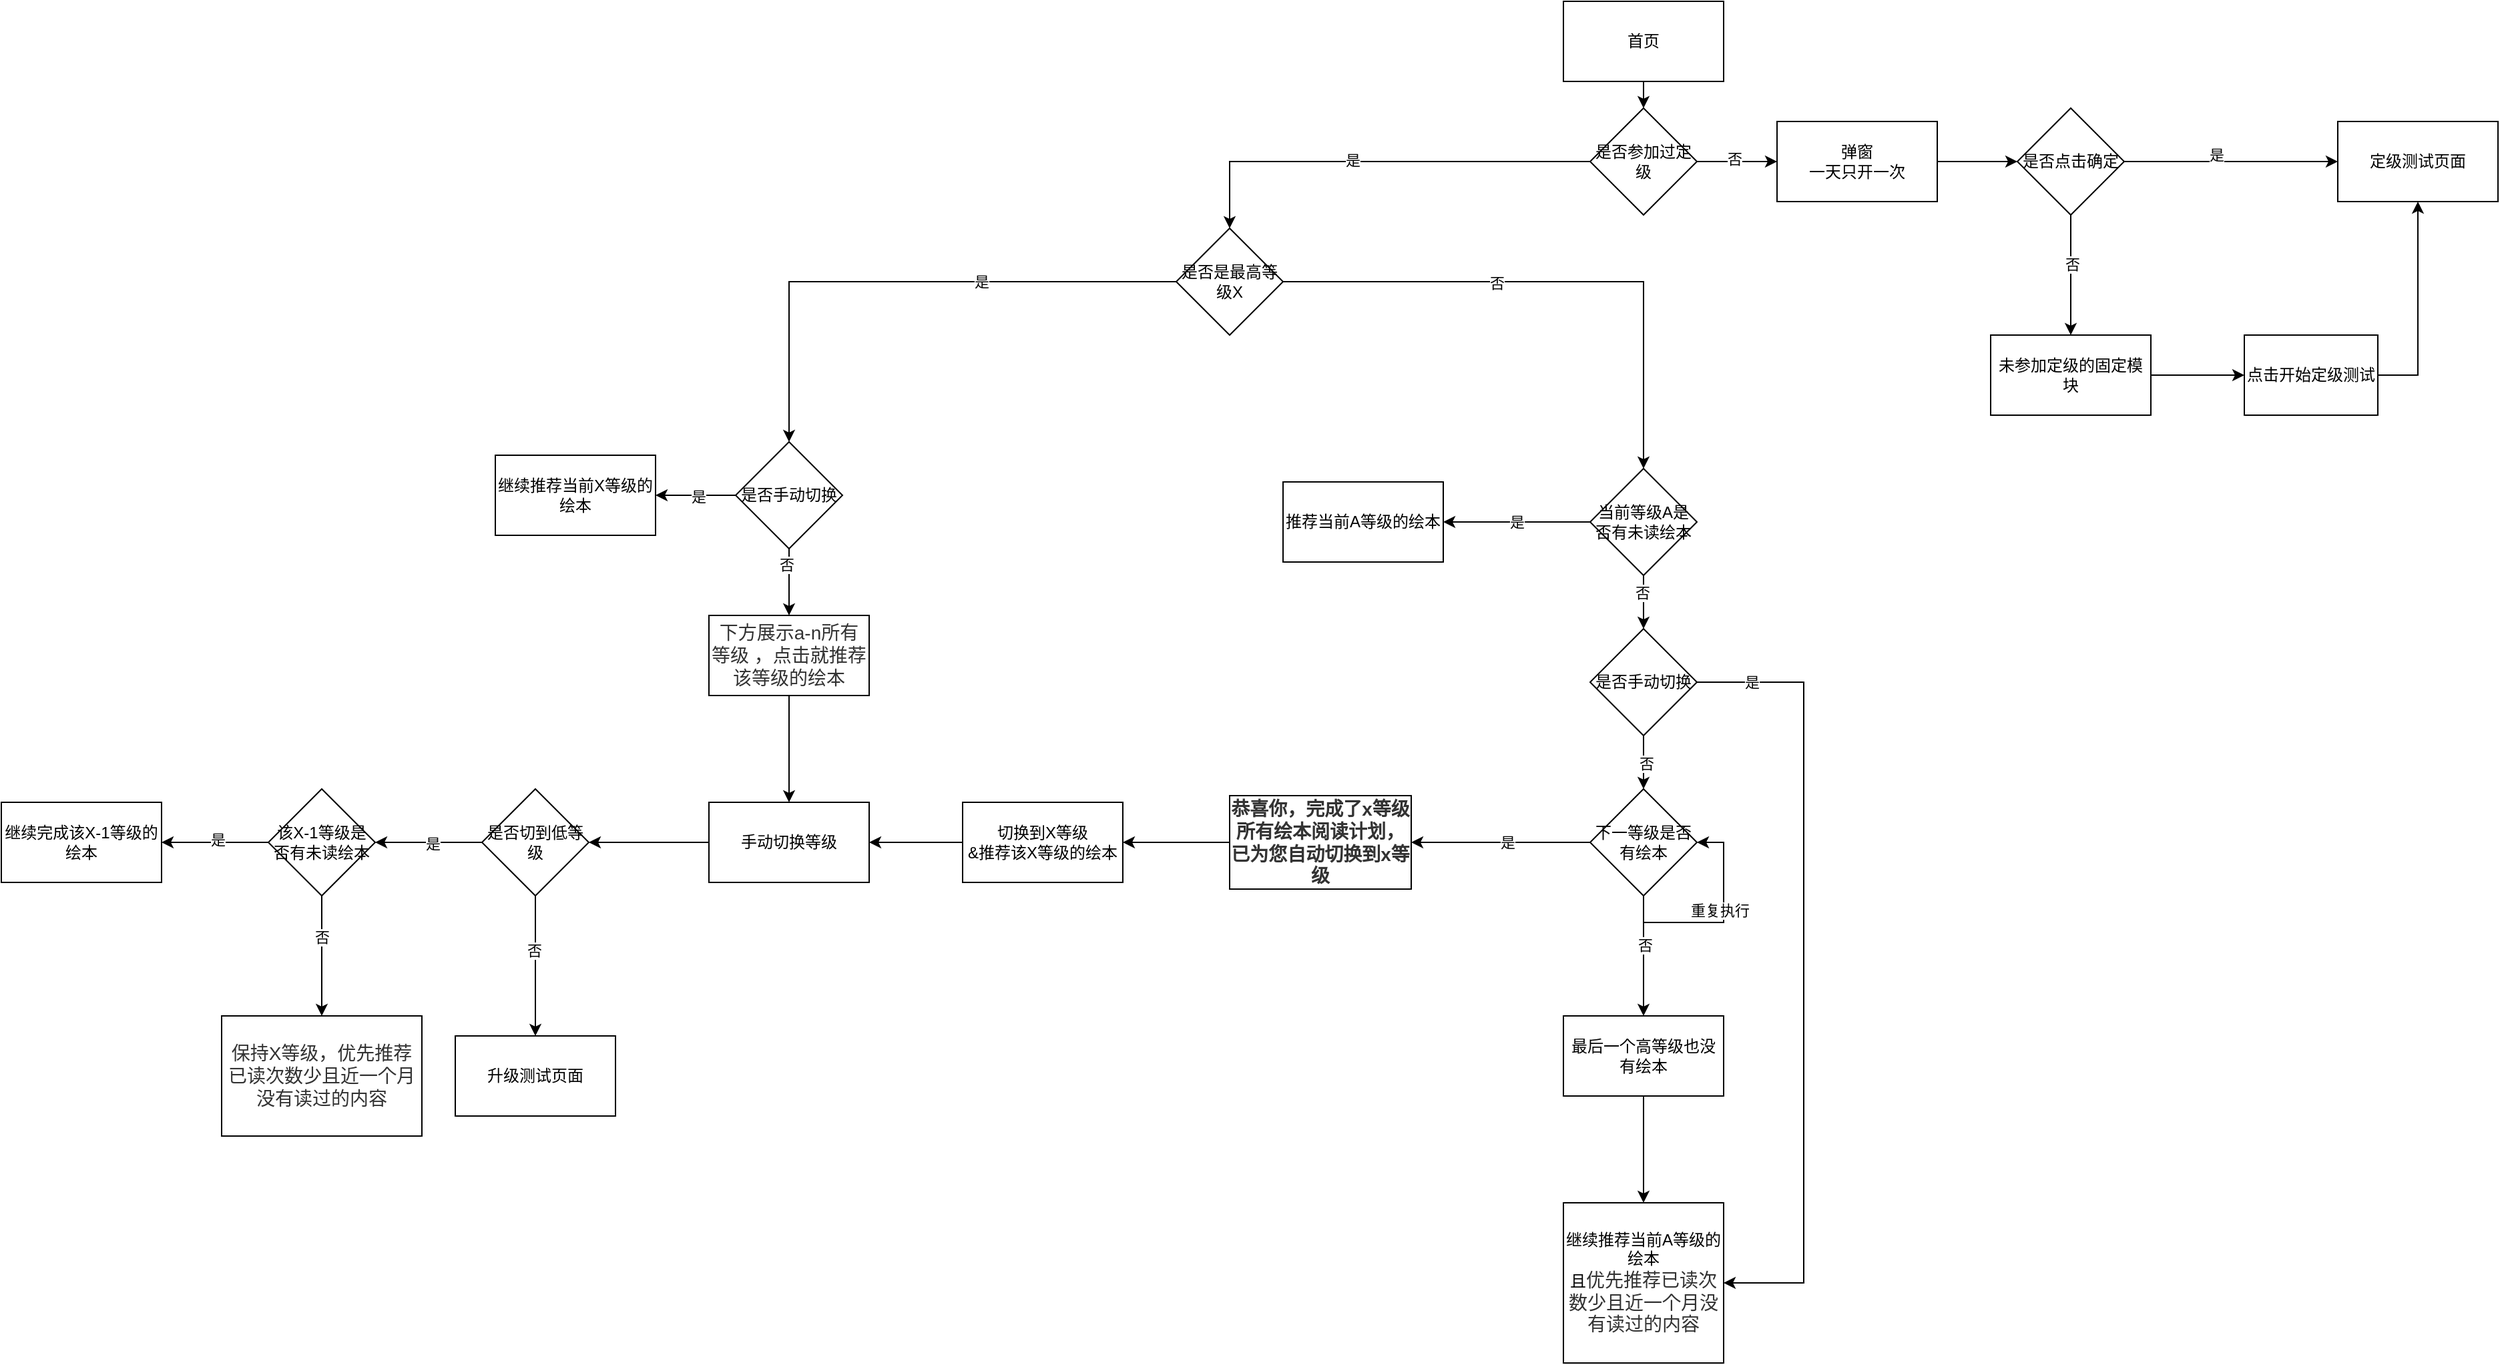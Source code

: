 <mxfile version="26.0.4">
  <diagram name="第 1 页" id="RPi_ARX3tW9veVK4ssUp">
    <mxGraphModel dx="2190" dy="771" grid="1" gridSize="10" guides="1" tooltips="1" connect="1" arrows="1" fold="1" page="1" pageScale="1" pageWidth="827" pageHeight="1169" background="none" math="0" shadow="0">
      <root>
        <mxCell id="0" />
        <mxCell id="1" parent="0" />
        <mxCell id="F8qa6loXPdCm1SMCr3XP-10" style="edgeStyle=orthogonalEdgeStyle;rounded=0;orthogonalLoop=1;jettySize=auto;html=1;exitX=0.5;exitY=1;exitDx=0;exitDy=0;entryX=0.5;entryY=0;entryDx=0;entryDy=0;" edge="1" parent="1" source="F8qa6loXPdCm1SMCr3XP-1" target="F8qa6loXPdCm1SMCr3XP-3">
          <mxGeometry relative="1" as="geometry" />
        </mxCell>
        <mxCell id="F8qa6loXPdCm1SMCr3XP-1" value="首页" style="rounded=0;whiteSpace=wrap;html=1;" vertex="1" parent="1">
          <mxGeometry x="380" y="20" width="120" height="60" as="geometry" />
        </mxCell>
        <mxCell id="F8qa6loXPdCm1SMCr3XP-5" style="edgeStyle=orthogonalEdgeStyle;rounded=0;orthogonalLoop=1;jettySize=auto;html=1;exitX=1;exitY=0.5;exitDx=0;exitDy=0;entryX=0;entryY=0.5;entryDx=0;entryDy=0;" edge="1" parent="1" source="F8qa6loXPdCm1SMCr3XP-3" target="F8qa6loXPdCm1SMCr3XP-4">
          <mxGeometry relative="1" as="geometry" />
        </mxCell>
        <mxCell id="F8qa6loXPdCm1SMCr3XP-6" value="否" style="edgeLabel;html=1;align=center;verticalAlign=middle;resizable=0;points=[];" vertex="1" connectable="0" parent="F8qa6loXPdCm1SMCr3XP-5">
          <mxGeometry x="-0.067" y="2" relative="1" as="geometry">
            <mxPoint as="offset" />
          </mxGeometry>
        </mxCell>
        <mxCell id="F8qa6loXPdCm1SMCr3XP-149" style="edgeStyle=orthogonalEdgeStyle;rounded=0;orthogonalLoop=1;jettySize=auto;html=1;exitX=0;exitY=0.5;exitDx=0;exitDy=0;" edge="1" parent="1" source="F8qa6loXPdCm1SMCr3XP-3" target="F8qa6loXPdCm1SMCr3XP-111">
          <mxGeometry relative="1" as="geometry" />
        </mxCell>
        <mxCell id="F8qa6loXPdCm1SMCr3XP-150" value="是" style="edgeLabel;html=1;align=center;verticalAlign=middle;resizable=0;points=[];" vertex="1" connectable="0" parent="F8qa6loXPdCm1SMCr3XP-149">
          <mxGeometry x="0.117" y="-1" relative="1" as="geometry">
            <mxPoint as="offset" />
          </mxGeometry>
        </mxCell>
        <mxCell id="F8qa6loXPdCm1SMCr3XP-3" value="是否参加过定级" style="rhombus;whiteSpace=wrap;html=1;" vertex="1" parent="1">
          <mxGeometry x="400" y="100" width="80" height="80" as="geometry" />
        </mxCell>
        <mxCell id="F8qa6loXPdCm1SMCr3XP-145" style="edgeStyle=orthogonalEdgeStyle;rounded=0;orthogonalLoop=1;jettySize=auto;html=1;exitX=1;exitY=0.5;exitDx=0;exitDy=0;entryX=0;entryY=0.5;entryDx=0;entryDy=0;" edge="1" parent="1" source="F8qa6loXPdCm1SMCr3XP-4" target="F8qa6loXPdCm1SMCr3XP-12">
          <mxGeometry relative="1" as="geometry" />
        </mxCell>
        <mxCell id="F8qa6loXPdCm1SMCr3XP-4" value="弹窗&lt;br&gt;一天只开一次" style="whiteSpace=wrap;html=1;" vertex="1" parent="1">
          <mxGeometry x="540" y="110" width="120" height="60" as="geometry" />
        </mxCell>
        <mxCell id="F8qa6loXPdCm1SMCr3XP-29" style="edgeStyle=orthogonalEdgeStyle;rounded=0;orthogonalLoop=1;jettySize=auto;html=1;exitX=1;exitY=0.5;exitDx=0;exitDy=0;entryX=0;entryY=0.5;entryDx=0;entryDy=0;" edge="1" parent="1" source="F8qa6loXPdCm1SMCr3XP-12" target="F8qa6loXPdCm1SMCr3XP-28">
          <mxGeometry relative="1" as="geometry" />
        </mxCell>
        <mxCell id="F8qa6loXPdCm1SMCr3XP-148" value="是" style="edgeLabel;html=1;align=center;verticalAlign=middle;resizable=0;points=[];" vertex="1" connectable="0" parent="F8qa6loXPdCm1SMCr3XP-29">
          <mxGeometry x="-0.141" y="5" relative="1" as="geometry">
            <mxPoint as="offset" />
          </mxGeometry>
        </mxCell>
        <mxCell id="F8qa6loXPdCm1SMCr3XP-146" style="edgeStyle=orthogonalEdgeStyle;rounded=0;orthogonalLoop=1;jettySize=auto;html=1;exitX=0.5;exitY=1;exitDx=0;exitDy=0;entryX=0.5;entryY=0;entryDx=0;entryDy=0;" edge="1" parent="1" source="F8qa6loXPdCm1SMCr3XP-12" target="F8qa6loXPdCm1SMCr3XP-20">
          <mxGeometry relative="1" as="geometry" />
        </mxCell>
        <mxCell id="F8qa6loXPdCm1SMCr3XP-147" value="否" style="edgeLabel;html=1;align=center;verticalAlign=middle;resizable=0;points=[];" vertex="1" connectable="0" parent="F8qa6loXPdCm1SMCr3XP-146">
          <mxGeometry x="-0.175" y="1" relative="1" as="geometry">
            <mxPoint as="offset" />
          </mxGeometry>
        </mxCell>
        <mxCell id="F8qa6loXPdCm1SMCr3XP-12" value="是否点击确定" style="rhombus;whiteSpace=wrap;html=1;" vertex="1" parent="1">
          <mxGeometry x="720" y="100" width="80" height="80" as="geometry" />
        </mxCell>
        <mxCell id="F8qa6loXPdCm1SMCr3XP-33" style="edgeStyle=orthogonalEdgeStyle;rounded=0;orthogonalLoop=1;jettySize=auto;html=1;exitX=1;exitY=0.5;exitDx=0;exitDy=0;entryX=0;entryY=0.5;entryDx=0;entryDy=0;" edge="1" parent="1" source="F8qa6loXPdCm1SMCr3XP-20" target="F8qa6loXPdCm1SMCr3XP-26">
          <mxGeometry relative="1" as="geometry" />
        </mxCell>
        <mxCell id="F8qa6loXPdCm1SMCr3XP-20" value="未参加定级的固定模块" style="whiteSpace=wrap;html=1;" vertex="1" parent="1">
          <mxGeometry x="700" y="270" width="120" height="60" as="geometry" />
        </mxCell>
        <mxCell id="F8qa6loXPdCm1SMCr3XP-32" style="edgeStyle=orthogonalEdgeStyle;rounded=0;orthogonalLoop=1;jettySize=auto;html=1;exitX=1;exitY=0.5;exitDx=0;exitDy=0;entryX=0.5;entryY=1;entryDx=0;entryDy=0;" edge="1" parent="1" source="F8qa6loXPdCm1SMCr3XP-26" target="F8qa6loXPdCm1SMCr3XP-28">
          <mxGeometry relative="1" as="geometry" />
        </mxCell>
        <mxCell id="F8qa6loXPdCm1SMCr3XP-26" value="点击开始定级测试" style="whiteSpace=wrap;html=1;" vertex="1" parent="1">
          <mxGeometry x="890" y="270" width="100" height="60" as="geometry" />
        </mxCell>
        <mxCell id="F8qa6loXPdCm1SMCr3XP-28" value="定级测试页面" style="whiteSpace=wrap;html=1;" vertex="1" parent="1">
          <mxGeometry x="960" y="110" width="120" height="60" as="geometry" />
        </mxCell>
        <mxCell id="F8qa6loXPdCm1SMCr3XP-38" value="是" style="edgeStyle=orthogonalEdgeStyle;rounded=0;orthogonalLoop=1;jettySize=auto;html=1;" edge="1" parent="1" source="F8qa6loXPdCm1SMCr3XP-36" target="F8qa6loXPdCm1SMCr3XP-37">
          <mxGeometry relative="1" as="geometry">
            <mxPoint as="offset" />
          </mxGeometry>
        </mxCell>
        <mxCell id="F8qa6loXPdCm1SMCr3XP-130" style="edgeStyle=orthogonalEdgeStyle;rounded=0;orthogonalLoop=1;jettySize=auto;html=1;exitX=0.5;exitY=1;exitDx=0;exitDy=0;entryX=0.5;entryY=0;entryDx=0;entryDy=0;" edge="1" parent="1" source="F8qa6loXPdCm1SMCr3XP-36" target="F8qa6loXPdCm1SMCr3XP-120">
          <mxGeometry relative="1" as="geometry" />
        </mxCell>
        <mxCell id="F8qa6loXPdCm1SMCr3XP-135" value="否" style="edgeLabel;html=1;align=center;verticalAlign=middle;resizable=0;points=[];" vertex="1" connectable="0" parent="F8qa6loXPdCm1SMCr3XP-130">
          <mxGeometry x="-0.371" y="-1" relative="1" as="geometry">
            <mxPoint as="offset" />
          </mxGeometry>
        </mxCell>
        <mxCell id="F8qa6loXPdCm1SMCr3XP-36" value="当前等级A是否有未读绘本" style="rhombus;whiteSpace=wrap;html=1;" vertex="1" parent="1">
          <mxGeometry x="400" y="370" width="80" height="80" as="geometry" />
        </mxCell>
        <mxCell id="F8qa6loXPdCm1SMCr3XP-37" value="推荐当前A等级的绘本" style="whiteSpace=wrap;html=1;" vertex="1" parent="1">
          <mxGeometry x="170" y="380" width="120" height="60" as="geometry" />
        </mxCell>
        <mxCell id="F8qa6loXPdCm1SMCr3XP-50" value="" style="edgeStyle=orthogonalEdgeStyle;rounded=0;orthogonalLoop=1;jettySize=auto;html=1;" edge="1" parent="1" source="F8qa6loXPdCm1SMCr3XP-48" target="F8qa6loXPdCm1SMCr3XP-49">
          <mxGeometry relative="1" as="geometry" />
        </mxCell>
        <mxCell id="F8qa6loXPdCm1SMCr3XP-55" value="是" style="edgeLabel;html=1;align=center;verticalAlign=middle;resizable=0;points=[];" vertex="1" connectable="0" parent="F8qa6loXPdCm1SMCr3XP-50">
          <mxGeometry x="-0.067" relative="1" as="geometry">
            <mxPoint as="offset" />
          </mxGeometry>
        </mxCell>
        <mxCell id="F8qa6loXPdCm1SMCr3XP-57" value="" style="edgeStyle=orthogonalEdgeStyle;rounded=0;orthogonalLoop=1;jettySize=auto;html=1;" edge="1" parent="1" source="F8qa6loXPdCm1SMCr3XP-48" target="F8qa6loXPdCm1SMCr3XP-56">
          <mxGeometry relative="1" as="geometry" />
        </mxCell>
        <mxCell id="F8qa6loXPdCm1SMCr3XP-58" value="否" style="edgeLabel;html=1;align=center;verticalAlign=middle;resizable=0;points=[];" vertex="1" connectable="0" parent="F8qa6loXPdCm1SMCr3XP-57">
          <mxGeometry x="-0.178" y="1" relative="1" as="geometry">
            <mxPoint as="offset" />
          </mxGeometry>
        </mxCell>
        <mxCell id="F8qa6loXPdCm1SMCr3XP-48" value="下一等级是否有绘本" style="rhombus;whiteSpace=wrap;html=1;" vertex="1" parent="1">
          <mxGeometry x="400" y="610" width="80" height="80" as="geometry" />
        </mxCell>
        <mxCell id="F8qa6loXPdCm1SMCr3XP-64" style="edgeStyle=orthogonalEdgeStyle;rounded=0;orthogonalLoop=1;jettySize=auto;html=1;exitX=0;exitY=0.5;exitDx=0;exitDy=0;entryX=1;entryY=0.5;entryDx=0;entryDy=0;" edge="1" parent="1" source="F8qa6loXPdCm1SMCr3XP-49" target="F8qa6loXPdCm1SMCr3XP-63">
          <mxGeometry relative="1" as="geometry" />
        </mxCell>
        <mxCell id="F8qa6loXPdCm1SMCr3XP-49" value="&lt;strong style=&quot;color: rgb(51, 51, 51); font-family: Arial, sans-serif; font-size: 14px; text-align: left; background-color: rgb(255, 255, 255);&quot;&gt;恭喜你，完成了x等级所有绘本阅读计划，已为您自动切换到x等级&lt;/strong&gt;" style="whiteSpace=wrap;html=1;" vertex="1" parent="1">
          <mxGeometry x="130" y="615" width="136" height="70" as="geometry" />
        </mxCell>
        <mxCell id="F8qa6loXPdCm1SMCr3XP-53" style="edgeStyle=orthogonalEdgeStyle;rounded=0;orthogonalLoop=1;jettySize=auto;html=1;exitX=0.5;exitY=1;exitDx=0;exitDy=0;entryX=1;entryY=0.5;entryDx=0;entryDy=0;" edge="1" parent="1" source="F8qa6loXPdCm1SMCr3XP-48" target="F8qa6loXPdCm1SMCr3XP-48">
          <mxGeometry relative="1" as="geometry" />
        </mxCell>
        <mxCell id="F8qa6loXPdCm1SMCr3XP-54" value="重复执行" style="edgeLabel;html=1;align=center;verticalAlign=middle;resizable=0;points=[];" vertex="1" connectable="0" parent="F8qa6loXPdCm1SMCr3XP-53">
          <mxGeometry x="0.113" y="3" relative="1" as="geometry">
            <mxPoint as="offset" />
          </mxGeometry>
        </mxCell>
        <mxCell id="F8qa6loXPdCm1SMCr3XP-67" value="" style="edgeStyle=orthogonalEdgeStyle;rounded=0;orthogonalLoop=1;jettySize=auto;html=1;" edge="1" parent="1" source="F8qa6loXPdCm1SMCr3XP-56" target="F8qa6loXPdCm1SMCr3XP-66">
          <mxGeometry relative="1" as="geometry" />
        </mxCell>
        <mxCell id="F8qa6loXPdCm1SMCr3XP-56" value="最后一个高等级也没有绘本" style="whiteSpace=wrap;html=1;" vertex="1" parent="1">
          <mxGeometry x="380" y="780" width="120" height="60" as="geometry" />
        </mxCell>
        <mxCell id="F8qa6loXPdCm1SMCr3XP-69" value="" style="edgeStyle=orthogonalEdgeStyle;rounded=0;orthogonalLoop=1;jettySize=auto;html=1;" edge="1" parent="1" source="F8qa6loXPdCm1SMCr3XP-63" target="F8qa6loXPdCm1SMCr3XP-68">
          <mxGeometry relative="1" as="geometry" />
        </mxCell>
        <mxCell id="F8qa6loXPdCm1SMCr3XP-63" value="切换到X等级&lt;br&gt;&amp;amp;推荐该X等级的绘本" style="whiteSpace=wrap;html=1;" vertex="1" parent="1">
          <mxGeometry x="-70" y="620" width="120" height="60" as="geometry" />
        </mxCell>
        <mxCell id="F8qa6loXPdCm1SMCr3XP-66" value="继续推荐当前A等级的绘本&lt;br&gt;且&lt;span style=&quot;color: rgb(51, 51, 51); font-family: Arial, sans-serif; font-size: 14px; text-align: left; background-color: rgb(255, 255, 255);&quot;&gt;优先推荐已读次数少且近一个月没有读过的内容&lt;/span&gt;" style="whiteSpace=wrap;html=1;" vertex="1" parent="1">
          <mxGeometry x="380" y="920" width="120" height="120" as="geometry" />
        </mxCell>
        <mxCell id="F8qa6loXPdCm1SMCr3XP-71" value="" style="edgeStyle=orthogonalEdgeStyle;rounded=0;orthogonalLoop=1;jettySize=auto;html=1;" edge="1" parent="1" source="F8qa6loXPdCm1SMCr3XP-68" target="F8qa6loXPdCm1SMCr3XP-70">
          <mxGeometry relative="1" as="geometry" />
        </mxCell>
        <mxCell id="F8qa6loXPdCm1SMCr3XP-68" value="手动切换等级" style="whiteSpace=wrap;html=1;" vertex="1" parent="1">
          <mxGeometry x="-260" y="620" width="120" height="60" as="geometry" />
        </mxCell>
        <mxCell id="F8qa6loXPdCm1SMCr3XP-73" value="" style="edgeStyle=orthogonalEdgeStyle;rounded=0;orthogonalLoop=1;jettySize=auto;html=1;" edge="1" parent="1" source="F8qa6loXPdCm1SMCr3XP-70" target="F8qa6loXPdCm1SMCr3XP-72">
          <mxGeometry relative="1" as="geometry" />
        </mxCell>
        <mxCell id="F8qa6loXPdCm1SMCr3XP-74" value="是" style="edgeLabel;html=1;align=center;verticalAlign=middle;resizable=0;points=[];" vertex="1" connectable="0" parent="F8qa6loXPdCm1SMCr3XP-73">
          <mxGeometry x="-0.08" y="1" relative="1" as="geometry">
            <mxPoint as="offset" />
          </mxGeometry>
        </mxCell>
        <mxCell id="F8qa6loXPdCm1SMCr3XP-155" value="" style="edgeStyle=orthogonalEdgeStyle;rounded=0;orthogonalLoop=1;jettySize=auto;html=1;entryX=0.5;entryY=0;entryDx=0;entryDy=0;" edge="1" parent="1" source="F8qa6loXPdCm1SMCr3XP-70" target="F8qa6loXPdCm1SMCr3XP-157">
          <mxGeometry relative="1" as="geometry">
            <mxPoint x="-390.0" y="780.0" as="targetPoint" />
          </mxGeometry>
        </mxCell>
        <mxCell id="F8qa6loXPdCm1SMCr3XP-156" value="否" style="edgeLabel;html=1;align=center;verticalAlign=middle;resizable=0;points=[];" vertex="1" connectable="0" parent="F8qa6loXPdCm1SMCr3XP-155">
          <mxGeometry x="-0.218" y="-1" relative="1" as="geometry">
            <mxPoint as="offset" />
          </mxGeometry>
        </mxCell>
        <mxCell id="F8qa6loXPdCm1SMCr3XP-70" value="是否切到低等级" style="rhombus;whiteSpace=wrap;html=1;" vertex="1" parent="1">
          <mxGeometry x="-430" y="610" width="80" height="80" as="geometry" />
        </mxCell>
        <mxCell id="F8qa6loXPdCm1SMCr3XP-76" value="" style="edgeStyle=orthogonalEdgeStyle;rounded=0;orthogonalLoop=1;jettySize=auto;html=1;" edge="1" parent="1" source="F8qa6loXPdCm1SMCr3XP-72" target="F8qa6loXPdCm1SMCr3XP-75">
          <mxGeometry relative="1" as="geometry" />
        </mxCell>
        <mxCell id="F8qa6loXPdCm1SMCr3XP-77" value="是" style="edgeLabel;html=1;align=center;verticalAlign=middle;resizable=0;points=[];" vertex="1" connectable="0" parent="F8qa6loXPdCm1SMCr3XP-76">
          <mxGeometry x="-0.054" y="-2" relative="1" as="geometry">
            <mxPoint as="offset" />
          </mxGeometry>
        </mxCell>
        <mxCell id="F8qa6loXPdCm1SMCr3XP-90" value="" style="edgeStyle=orthogonalEdgeStyle;rounded=0;orthogonalLoop=1;jettySize=auto;html=1;entryX=0.5;entryY=0;entryDx=0;entryDy=0;" edge="1" parent="1" source="F8qa6loXPdCm1SMCr3XP-72" target="F8qa6loXPdCm1SMCr3XP-128">
          <mxGeometry relative="1" as="geometry">
            <mxPoint x="-570" y="780" as="targetPoint" />
          </mxGeometry>
        </mxCell>
        <mxCell id="F8qa6loXPdCm1SMCr3XP-127" value="否" style="edgeLabel;html=1;align=center;verticalAlign=middle;resizable=0;points=[];" vertex="1" connectable="0" parent="F8qa6loXPdCm1SMCr3XP-90">
          <mxGeometry x="-0.341" relative="1" as="geometry">
            <mxPoint y="1" as="offset" />
          </mxGeometry>
        </mxCell>
        <mxCell id="F8qa6loXPdCm1SMCr3XP-72" value="该X-1等级是否有未读绘本" style="rhombus;whiteSpace=wrap;html=1;" vertex="1" parent="1">
          <mxGeometry x="-590" y="610" width="80" height="80" as="geometry" />
        </mxCell>
        <mxCell id="F8qa6loXPdCm1SMCr3XP-75" value="继续完成该X-1等级的绘本" style="whiteSpace=wrap;html=1;" vertex="1" parent="1">
          <mxGeometry x="-790" y="620" width="120" height="60" as="geometry" />
        </mxCell>
        <mxCell id="F8qa6loXPdCm1SMCr3XP-113" value="" style="edgeStyle=orthogonalEdgeStyle;rounded=0;orthogonalLoop=1;jettySize=auto;html=1;entryX=0.5;entryY=0;entryDx=0;entryDy=0;" edge="1" parent="1" source="F8qa6loXPdCm1SMCr3XP-111" target="F8qa6loXPdCm1SMCr3XP-136">
          <mxGeometry relative="1" as="geometry">
            <mxPoint x="-200" y="400" as="targetPoint" />
          </mxGeometry>
        </mxCell>
        <mxCell id="F8qa6loXPdCm1SMCr3XP-115" value="是" style="edgeLabel;html=1;align=center;verticalAlign=middle;resizable=0;points=[];" vertex="1" connectable="0" parent="F8qa6loXPdCm1SMCr3XP-113">
          <mxGeometry x="-0.287" relative="1" as="geometry">
            <mxPoint as="offset" />
          </mxGeometry>
        </mxCell>
        <mxCell id="F8qa6loXPdCm1SMCr3XP-151" style="edgeStyle=orthogonalEdgeStyle;rounded=0;orthogonalLoop=1;jettySize=auto;html=1;exitX=1;exitY=0.5;exitDx=0;exitDy=0;entryX=0.5;entryY=0;entryDx=0;entryDy=0;" edge="1" parent="1" source="F8qa6loXPdCm1SMCr3XP-111" target="F8qa6loXPdCm1SMCr3XP-36">
          <mxGeometry relative="1" as="geometry" />
        </mxCell>
        <mxCell id="F8qa6loXPdCm1SMCr3XP-152" value="否" style="edgeLabel;html=1;align=center;verticalAlign=middle;resizable=0;points=[];" vertex="1" connectable="0" parent="F8qa6loXPdCm1SMCr3XP-151">
          <mxGeometry x="-0.22" y="-1" relative="1" as="geometry">
            <mxPoint as="offset" />
          </mxGeometry>
        </mxCell>
        <mxCell id="F8qa6loXPdCm1SMCr3XP-111" value="是否是最高等级X" style="rhombus;whiteSpace=wrap;html=1;" vertex="1" parent="1">
          <mxGeometry x="90" y="190" width="80" height="80" as="geometry" />
        </mxCell>
        <mxCell id="F8qa6loXPdCm1SMCr3XP-131" style="edgeStyle=orthogonalEdgeStyle;rounded=0;orthogonalLoop=1;jettySize=auto;html=1;exitX=1;exitY=0.5;exitDx=0;exitDy=0;entryX=1;entryY=0.5;entryDx=0;entryDy=0;" edge="1" parent="1" source="F8qa6loXPdCm1SMCr3XP-120" target="F8qa6loXPdCm1SMCr3XP-66">
          <mxGeometry relative="1" as="geometry">
            <Array as="points">
              <mxPoint x="560" y="530" />
              <mxPoint x="560" y="980" />
            </Array>
          </mxGeometry>
        </mxCell>
        <mxCell id="F8qa6loXPdCm1SMCr3XP-133" value="是" style="edgeLabel;html=1;align=center;verticalAlign=middle;resizable=0;points=[];" vertex="1" connectable="0" parent="F8qa6loXPdCm1SMCr3XP-131">
          <mxGeometry x="-0.857" relative="1" as="geometry">
            <mxPoint x="-1" as="offset" />
          </mxGeometry>
        </mxCell>
        <mxCell id="F8qa6loXPdCm1SMCr3XP-132" style="edgeStyle=orthogonalEdgeStyle;rounded=0;orthogonalLoop=1;jettySize=auto;html=1;exitX=0.5;exitY=1;exitDx=0;exitDy=0;entryX=0.5;entryY=0;entryDx=0;entryDy=0;" edge="1" parent="1" source="F8qa6loXPdCm1SMCr3XP-120" target="F8qa6loXPdCm1SMCr3XP-48">
          <mxGeometry relative="1" as="geometry" />
        </mxCell>
        <mxCell id="F8qa6loXPdCm1SMCr3XP-134" value="否" style="edgeLabel;html=1;align=center;verticalAlign=middle;resizable=0;points=[];" vertex="1" connectable="0" parent="F8qa6loXPdCm1SMCr3XP-132">
          <mxGeometry x="0.038" y="2" relative="1" as="geometry">
            <mxPoint as="offset" />
          </mxGeometry>
        </mxCell>
        <mxCell id="F8qa6loXPdCm1SMCr3XP-120" value="是否手动切换" style="rhombus;whiteSpace=wrap;html=1;" vertex="1" parent="1">
          <mxGeometry x="400" y="490" width="80" height="80" as="geometry" />
        </mxCell>
        <mxCell id="F8qa6loXPdCm1SMCr3XP-128" value="&lt;span style=&quot;color: rgb(51, 51, 51); font-family: Arial, sans-serif; font-size: 14px; text-align: left; background-color: rgb(255, 255, 255);&quot;&gt;保持X等级，优先推荐已读次数少且近一个月没有读过的内容&lt;/span&gt;" style="whiteSpace=wrap;html=1;" vertex="1" parent="1">
          <mxGeometry x="-625" y="780" width="150" height="90" as="geometry" />
        </mxCell>
        <mxCell id="F8qa6loXPdCm1SMCr3XP-138" value="" style="edgeStyle=orthogonalEdgeStyle;rounded=0;orthogonalLoop=1;jettySize=auto;html=1;" edge="1" parent="1" source="F8qa6loXPdCm1SMCr3XP-136" target="F8qa6loXPdCm1SMCr3XP-137">
          <mxGeometry relative="1" as="geometry" />
        </mxCell>
        <mxCell id="F8qa6loXPdCm1SMCr3XP-139" value="是" style="edgeLabel;html=1;align=center;verticalAlign=middle;resizable=0;points=[];" vertex="1" connectable="0" parent="F8qa6loXPdCm1SMCr3XP-138">
          <mxGeometry x="-0.064" y="1" relative="1" as="geometry">
            <mxPoint as="offset" />
          </mxGeometry>
        </mxCell>
        <mxCell id="F8qa6loXPdCm1SMCr3XP-141" value="" style="edgeStyle=orthogonalEdgeStyle;rounded=0;orthogonalLoop=1;jettySize=auto;html=1;" edge="1" parent="1" source="F8qa6loXPdCm1SMCr3XP-136" target="F8qa6loXPdCm1SMCr3XP-140">
          <mxGeometry relative="1" as="geometry" />
        </mxCell>
        <mxCell id="F8qa6loXPdCm1SMCr3XP-144" value="否" style="edgeLabel;html=1;align=center;verticalAlign=middle;resizable=0;points=[];" vertex="1" connectable="0" parent="F8qa6loXPdCm1SMCr3XP-141">
          <mxGeometry x="-0.533" y="-2" relative="1" as="geometry">
            <mxPoint as="offset" />
          </mxGeometry>
        </mxCell>
        <mxCell id="F8qa6loXPdCm1SMCr3XP-136" value="是否手动切换" style="rhombus;whiteSpace=wrap;html=1;" vertex="1" parent="1">
          <mxGeometry x="-240" y="350" width="80" height="80" as="geometry" />
        </mxCell>
        <mxCell id="F8qa6loXPdCm1SMCr3XP-137" value="继续推荐当前X等级的绘本" style="whiteSpace=wrap;html=1;" vertex="1" parent="1">
          <mxGeometry x="-420" y="360" width="120" height="60" as="geometry" />
        </mxCell>
        <mxCell id="F8qa6loXPdCm1SMCr3XP-143" style="edgeStyle=orthogonalEdgeStyle;rounded=0;orthogonalLoop=1;jettySize=auto;html=1;exitX=0.5;exitY=1;exitDx=0;exitDy=0;entryX=0.5;entryY=0;entryDx=0;entryDy=0;" edge="1" parent="1" source="F8qa6loXPdCm1SMCr3XP-140" target="F8qa6loXPdCm1SMCr3XP-68">
          <mxGeometry relative="1" as="geometry" />
        </mxCell>
        <mxCell id="F8qa6loXPdCm1SMCr3XP-140" value="&lt;span style=&quot;color: rgb(51, 51, 51); font-family: Arial, sans-serif; font-size: 14px; text-align: left; background-color: rgb(255, 255, 255);&quot;&gt;下方展示a-n所有等级 ，点击就推荐该等级的绘本&lt;/span&gt;" style="whiteSpace=wrap;html=1;" vertex="1" parent="1">
          <mxGeometry x="-260" y="480" width="120" height="60" as="geometry" />
        </mxCell>
        <mxCell id="F8qa6loXPdCm1SMCr3XP-157" value="升级测试页面" style="whiteSpace=wrap;html=1;" vertex="1" parent="1">
          <mxGeometry x="-450" y="795" width="120" height="60" as="geometry" />
        </mxCell>
      </root>
    </mxGraphModel>
  </diagram>
</mxfile>
